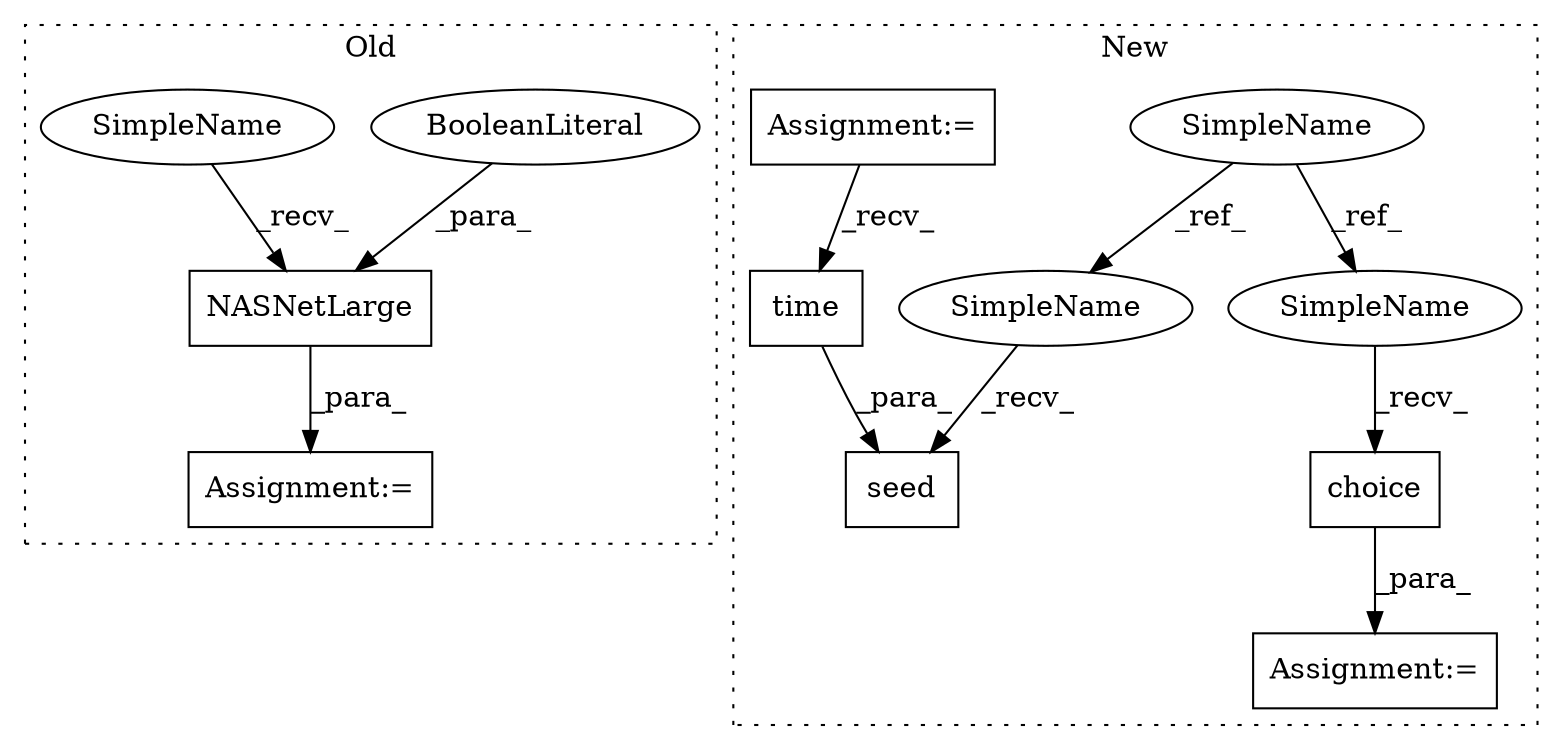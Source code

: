 digraph G {
subgraph cluster0 {
1 [label="NASNetLarge" a="32" s="15708,15736" l="12,1" shape="box"];
6 [label="Assignment:=" a="7" s="15694" l="1" shape="box"];
9 [label="BooleanLiteral" a="9" s="15725" l="5" shape="ellipse"];
12 [label="SimpleName" a="42" s="15695" l="12" shape="ellipse"];
label = "Old";
style="dotted";
}
subgraph cluster1 {
2 [label="seed" a="32" s="16382,16398" l="5,1" shape="box"];
3 [label="time" a="32" s="16392" l="6" shape="box"];
4 [label="SimpleName" a="42" s="16261" l="6" shape="ellipse"];
5 [label="choice" a="32" s="16438,16456" l="7,1" shape="box"];
7 [label="Assignment:=" a="7" s="16332" l="4" shape="box"];
8 [label="Assignment:=" a="7" s="16429" l="2" shape="box"];
10 [label="SimpleName" a="42" s="16375" l="6" shape="ellipse"];
11 [label="SimpleName" a="42" s="16431" l="6" shape="ellipse"];
label = "New";
style="dotted";
}
1 -> 6 [label="_para_"];
3 -> 2 [label="_para_"];
4 -> 10 [label="_ref_"];
4 -> 11 [label="_ref_"];
5 -> 8 [label="_para_"];
7 -> 3 [label="_recv_"];
9 -> 1 [label="_para_"];
10 -> 2 [label="_recv_"];
11 -> 5 [label="_recv_"];
12 -> 1 [label="_recv_"];
}